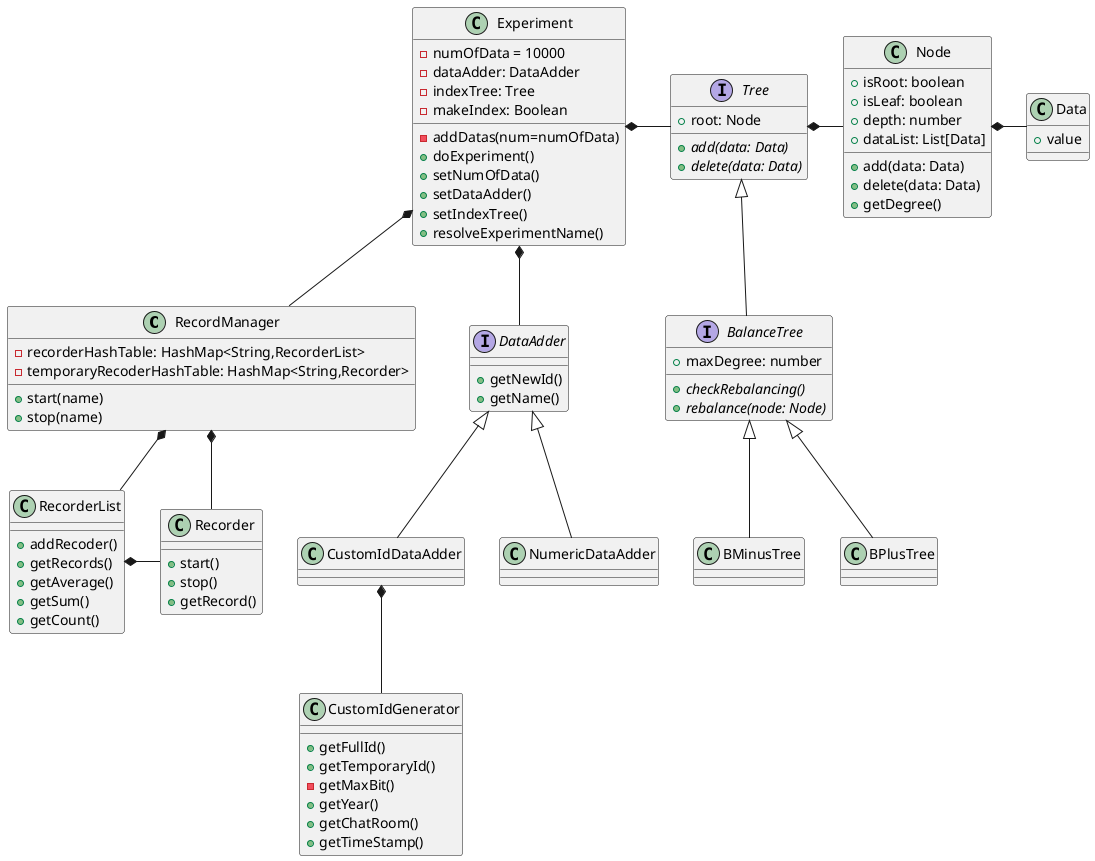 @startuml
'https://plantuml.com/class-diagram

class RecordManager {
    - recorderHashTable: HashMap<String,RecorderList>
    - temporaryRecoderHashTable: HashMap<String,Recorder>
    + start(name)
    + stop(name)
}
class Recorder {
    + start()
    + stop()
    + getRecord()
}
class RecorderList {
    + addRecoder()
    + getRecords()
    + getAverage()
    + getSum()
    + getCount()
}
interface DataAdder {
    + getNewId()
    + getName()
}
class CustomIdDataAdder
class CustomIdGenerator {
    + getFullId()
    + getTemporaryId()
    - getMaxBit()
    + getYear()
    + getChatRoom()
    + getTimeStamp()
}
class NumericDataAdder


DataAdder <|-- CustomIdDataAdder
DataAdder <|-- NumericDataAdder

CustomIdDataAdder *-- CustomIdGenerator

RecorderList *- Recorder
RecordManager *-- RecorderList
RecordManager *-- Recorder

class Experiment {
    - numOfData = 10000
    - dataAdder: DataAdder
    - indexTree: Tree
    - makeIndex: Boolean
    - addDatas(num=numOfData)
    + doExperiment()
    + setNumOfData()
    + setDataAdder()
    + setIndexTree()
    + resolveExperimentName()
}

class Data {
    + value
}

class Node {
    + isRoot: boolean
    + isLeaf: boolean
    + depth: number
    + dataList: List[Data]
    + add(data: Data)
    + delete(data: Data)
    + getDegree()
}

interface Tree {
    + root: Node
    +{abstract} add(data: Data)
    +{abstract} delete(data: Data)
}

interface BalanceTree {
    + maxDegree: number
    +{abstract} checkRebalancing()
    +{abstract} rebalance(node: Node)
}

class BMinusTree {
}

class BPlusTree {
}

BalanceTree <|-- BMinusTree
BalanceTree <|-- BPlusTree
Tree <|-- BalanceTree

Node *- Data
Tree *- Node

Experiment *-- DataAdder
Experiment *-- RecordManager
Experiment *- Tree

@enduml